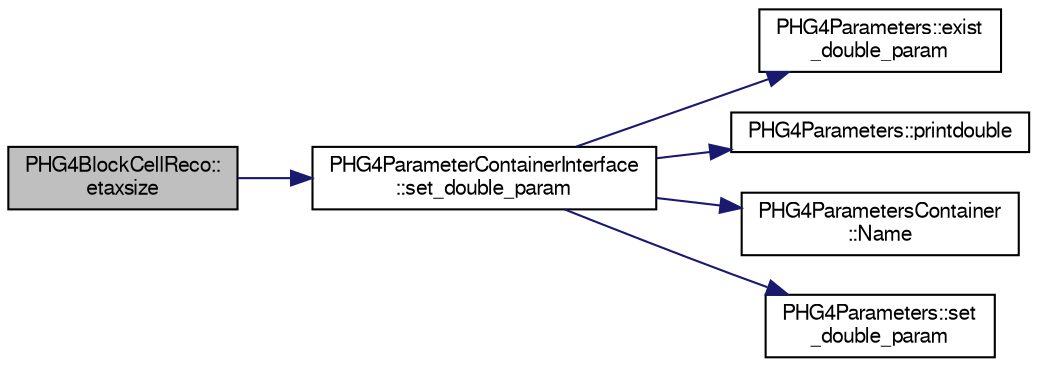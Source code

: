 digraph "PHG4BlockCellReco::etaxsize"
{
  bgcolor="transparent";
  edge [fontname="FreeSans",fontsize="10",labelfontname="FreeSans",labelfontsize="10"];
  node [fontname="FreeSans",fontsize="10",shape=record];
  rankdir="LR";
  Node1 [label="PHG4BlockCellReco::\letaxsize",height=0.2,width=0.4,color="black", fillcolor="grey75", style="filled" fontcolor="black"];
  Node1 -> Node2 [color="midnightblue",fontsize="10",style="solid",fontname="FreeSans"];
  Node2 [label="PHG4ParameterContainerInterface\l::set_double_param",height=0.2,width=0.4,color="black",URL="$d4/d69/classPHG4ParameterContainerInterface.html#aa7efdb8861671ac6f3f5d3a30167d210"];
  Node2 -> Node3 [color="midnightblue",fontsize="10",style="solid",fontname="FreeSans"];
  Node3 [label="PHG4Parameters::exist\l_double_param",height=0.2,width=0.4,color="black",URL="$da/d29/classPHG4Parameters.html#a91e3cc79c655b7d2580cab51b069cc6b"];
  Node2 -> Node4 [color="midnightblue",fontsize="10",style="solid",fontname="FreeSans"];
  Node4 [label="PHG4Parameters::printdouble",height=0.2,width=0.4,color="black",URL="$da/d29/classPHG4Parameters.html#a8d755e73080affcac2fbecc2a1911fe7"];
  Node2 -> Node5 [color="midnightblue",fontsize="10",style="solid",fontname="FreeSans"];
  Node5 [label="PHG4ParametersContainer\l::Name",height=0.2,width=0.4,color="black",URL="$d5/d5f/classPHG4ParametersContainer.html#a8d85fde2c957047fc5eccf45df464efb"];
  Node2 -> Node6 [color="midnightblue",fontsize="10",style="solid",fontname="FreeSans"];
  Node6 [label="PHG4Parameters::set\l_double_param",height=0.2,width=0.4,color="black",URL="$da/d29/classPHG4Parameters.html#a40d8acd8a8c5475928d5b5dacf38f583"];
}

